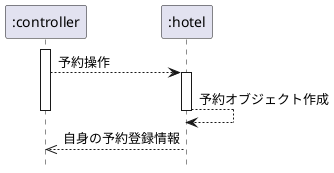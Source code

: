 @startuml   データ更新予約
hide footbox
participant ":controller" as contr
participant ":hotel" as Hon
activate contr
contr --> Hon:予約操作
activate Hon
Hon --> Hon:予約オブジェクト作成
deactivate Hon
deactivate contr
contr <<-- Hon:自身の予約登録情報
@enduml